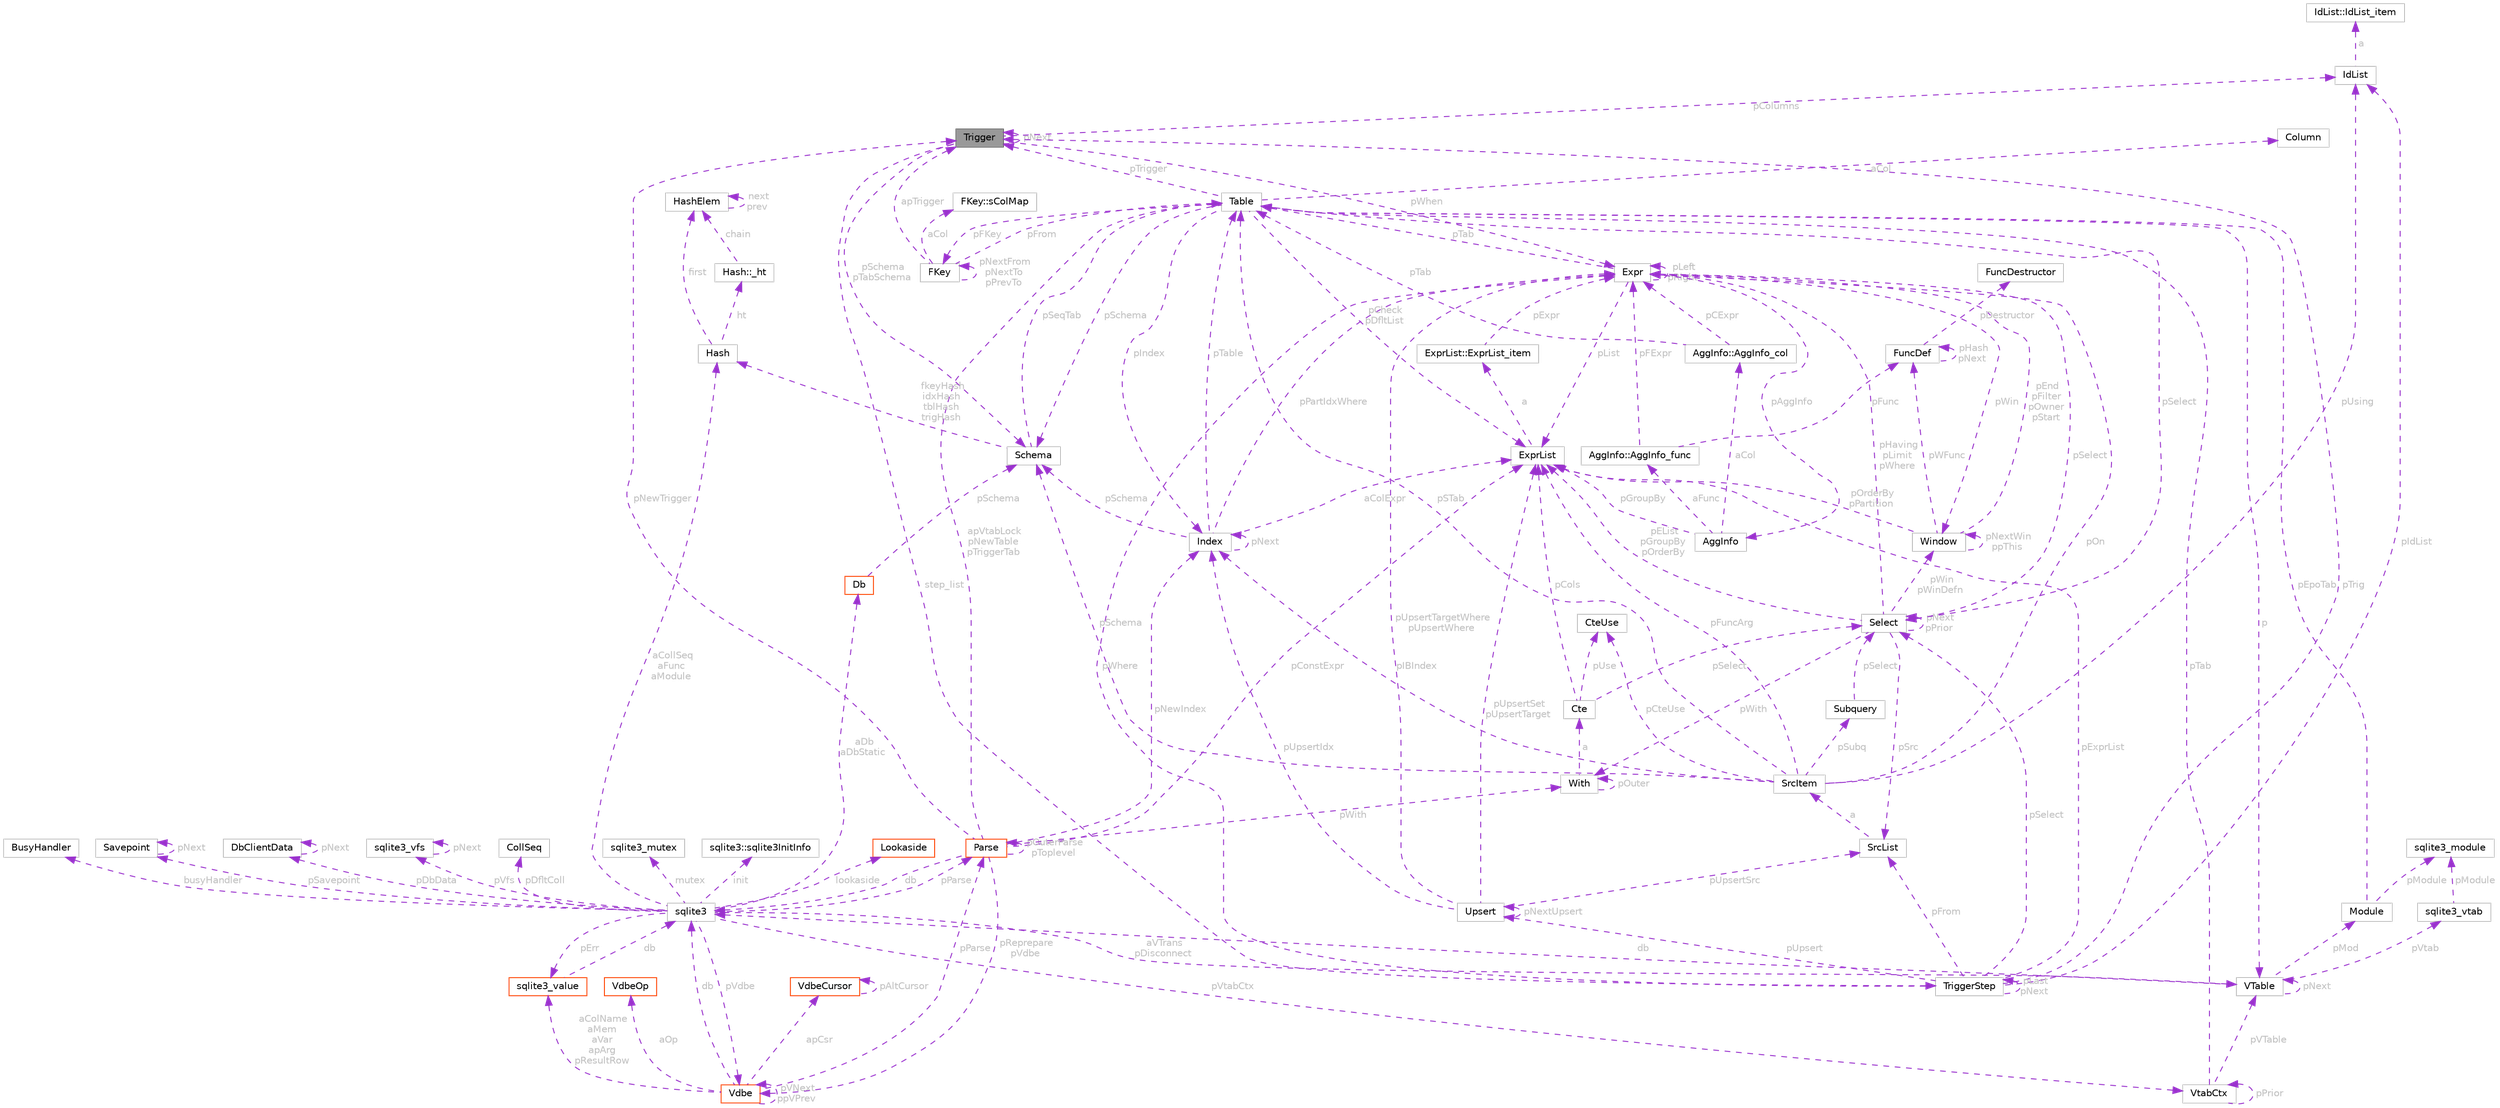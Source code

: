 digraph "Trigger"
{
 // LATEX_PDF_SIZE
  bgcolor="transparent";
  edge [fontname=Helvetica,fontsize=10,labelfontname=Helvetica,labelfontsize=10];
  node [fontname=Helvetica,fontsize=10,shape=box,height=0.2,width=0.4];
  Node1 [id="Node000001",label="Trigger",height=0.2,width=0.4,color="gray40", fillcolor="grey60", style="filled", fontcolor="black",tooltip=" "];
  Node2 -> Node1 [id="edge1_Node000001_Node000002",dir="back",color="darkorchid3",style="dashed",tooltip=" ",label=" pWhen",fontcolor="grey" ];
  Node2 [id="Node000002",label="Expr",height=0.2,width=0.4,color="grey75", fillcolor="white", style="filled",URL="$structExpr.html",tooltip=" "];
  Node2 -> Node2 [id="edge2_Node000002_Node000002",dir="back",color="darkorchid3",style="dashed",tooltip=" ",label=" pLeft\npRight",fontcolor="grey" ];
  Node3 -> Node2 [id="edge3_Node000002_Node000003",dir="back",color="darkorchid3",style="dashed",tooltip=" ",label=" pList",fontcolor="grey" ];
  Node3 [id="Node000003",label="ExprList",height=0.2,width=0.4,color="grey75", fillcolor="white", style="filled",URL="$structExprList.html",tooltip=" "];
  Node4 -> Node3 [id="edge4_Node000003_Node000004",dir="back",color="darkorchid3",style="dashed",tooltip=" ",label=" a",fontcolor="grey" ];
  Node4 [id="Node000004",label="ExprList::ExprList_item",height=0.2,width=0.4,color="grey75", fillcolor="white", style="filled",URL="$structExprList_1_1ExprList__item.html",tooltip=" "];
  Node2 -> Node4 [id="edge5_Node000004_Node000002",dir="back",color="darkorchid3",style="dashed",tooltip=" ",label=" pExpr",fontcolor="grey" ];
  Node5 -> Node2 [id="edge6_Node000002_Node000005",dir="back",color="darkorchid3",style="dashed",tooltip=" ",label=" pSelect",fontcolor="grey" ];
  Node5 [id="Node000005",label="Select",height=0.2,width=0.4,color="grey75", fillcolor="white", style="filled",URL="$structSelect.html",tooltip=" "];
  Node3 -> Node5 [id="edge7_Node000005_Node000003",dir="back",color="darkorchid3",style="dashed",tooltip=" ",label=" pEList\npGroupBy\npOrderBy",fontcolor="grey" ];
  Node6 -> Node5 [id="edge8_Node000005_Node000006",dir="back",color="darkorchid3",style="dashed",tooltip=" ",label=" pSrc",fontcolor="grey" ];
  Node6 [id="Node000006",label="SrcList",height=0.2,width=0.4,color="grey75", fillcolor="white", style="filled",URL="$structSrcList.html",tooltip=" "];
  Node7 -> Node6 [id="edge9_Node000006_Node000007",dir="back",color="darkorchid3",style="dashed",tooltip=" ",label=" a",fontcolor="grey" ];
  Node7 [id="Node000007",label="SrcItem",height=0.2,width=0.4,color="grey75", fillcolor="white", style="filled",URL="$structSrcItem.html",tooltip=" "];
  Node8 -> Node7 [id="edge10_Node000007_Node000008",dir="back",color="darkorchid3",style="dashed",tooltip=" ",label=" pSTab",fontcolor="grey" ];
  Node8 [id="Node000008",label="Table",height=0.2,width=0.4,color="grey75", fillcolor="white", style="filled",URL="$structTable.html",tooltip=" "];
  Node9 -> Node8 [id="edge11_Node000008_Node000009",dir="back",color="darkorchid3",style="dashed",tooltip=" ",label=" aCol",fontcolor="grey" ];
  Node9 [id="Node000009",label="Column",height=0.2,width=0.4,color="grey75", fillcolor="white", style="filled",URL="$structColumn.html",tooltip=" "];
  Node10 -> Node8 [id="edge12_Node000008_Node000010",dir="back",color="darkorchid3",style="dashed",tooltip=" ",label=" pIndex",fontcolor="grey" ];
  Node10 [id="Node000010",label="Index",height=0.2,width=0.4,color="grey75", fillcolor="white", style="filled",URL="$structIndex.html",tooltip=" "];
  Node8 -> Node10 [id="edge13_Node000010_Node000008",dir="back",color="darkorchid3",style="dashed",tooltip=" ",label=" pTable",fontcolor="grey" ];
  Node10 -> Node10 [id="edge14_Node000010_Node000010",dir="back",color="darkorchid3",style="dashed",tooltip=" ",label=" pNext",fontcolor="grey" ];
  Node11 -> Node10 [id="edge15_Node000010_Node000011",dir="back",color="darkorchid3",style="dashed",tooltip=" ",label=" pSchema",fontcolor="grey" ];
  Node11 [id="Node000011",label="Schema",height=0.2,width=0.4,color="grey75", fillcolor="white", style="filled",URL="$structSchema.html",tooltip=" "];
  Node12 -> Node11 [id="edge16_Node000011_Node000012",dir="back",color="darkorchid3",style="dashed",tooltip=" ",label=" fkeyHash\nidxHash\ntblHash\ntrigHash",fontcolor="grey" ];
  Node12 [id="Node000012",label="Hash",height=0.2,width=0.4,color="grey75", fillcolor="white", style="filled",URL="$structHash.html",tooltip=" "];
  Node13 -> Node12 [id="edge17_Node000012_Node000013",dir="back",color="darkorchid3",style="dashed",tooltip=" ",label=" first",fontcolor="grey" ];
  Node13 [id="Node000013",label="HashElem",height=0.2,width=0.4,color="grey75", fillcolor="white", style="filled",URL="$structHashElem.html",tooltip=" "];
  Node13 -> Node13 [id="edge18_Node000013_Node000013",dir="back",color="darkorchid3",style="dashed",tooltip=" ",label=" next\nprev",fontcolor="grey" ];
  Node14 -> Node12 [id="edge19_Node000012_Node000014",dir="back",color="darkorchid3",style="dashed",tooltip=" ",label=" ht",fontcolor="grey" ];
  Node14 [id="Node000014",label="Hash::_ht",height=0.2,width=0.4,color="grey75", fillcolor="white", style="filled",URL="$structHash_1_1__ht.html",tooltip=" "];
  Node13 -> Node14 [id="edge20_Node000014_Node000013",dir="back",color="darkorchid3",style="dashed",tooltip=" ",label=" chain",fontcolor="grey" ];
  Node8 -> Node11 [id="edge21_Node000011_Node000008",dir="back",color="darkorchid3",style="dashed",tooltip=" ",label=" pSeqTab",fontcolor="grey" ];
  Node2 -> Node10 [id="edge22_Node000010_Node000002",dir="back",color="darkorchid3",style="dashed",tooltip=" ",label=" pPartIdxWhere",fontcolor="grey" ];
  Node3 -> Node10 [id="edge23_Node000010_Node000003",dir="back",color="darkorchid3",style="dashed",tooltip=" ",label=" aColExpr",fontcolor="grey" ];
  Node3 -> Node8 [id="edge24_Node000008_Node000003",dir="back",color="darkorchid3",style="dashed",tooltip=" ",label=" pCheck\npDfltList",fontcolor="grey" ];
  Node15 -> Node8 [id="edge25_Node000008_Node000015",dir="back",color="darkorchid3",style="dashed",tooltip=" ",label=" pFKey",fontcolor="grey" ];
  Node15 [id="Node000015",label="FKey",height=0.2,width=0.4,color="grey75", fillcolor="white", style="filled",URL="$structFKey.html",tooltip=" "];
  Node8 -> Node15 [id="edge26_Node000015_Node000008",dir="back",color="darkorchid3",style="dashed",tooltip=" ",label=" pFrom",fontcolor="grey" ];
  Node15 -> Node15 [id="edge27_Node000015_Node000015",dir="back",color="darkorchid3",style="dashed",tooltip=" ",label=" pNextFrom\npNextTo\npPrevTo",fontcolor="grey" ];
  Node1 -> Node15 [id="edge28_Node000015_Node000001",dir="back",color="darkorchid3",style="dashed",tooltip=" ",label=" apTrigger",fontcolor="grey" ];
  Node16 -> Node15 [id="edge29_Node000015_Node000016",dir="back",color="darkorchid3",style="dashed",tooltip=" ",label=" aCol",fontcolor="grey" ];
  Node16 [id="Node000016",label="FKey::sColMap",height=0.2,width=0.4,color="grey75", fillcolor="white", style="filled",URL="$structFKey_1_1sColMap.html",tooltip=" "];
  Node5 -> Node8 [id="edge30_Node000008_Node000005",dir="back",color="darkorchid3",style="dashed",tooltip=" ",label=" pSelect",fontcolor="grey" ];
  Node17 -> Node8 [id="edge31_Node000008_Node000017",dir="back",color="darkorchid3",style="dashed",tooltip=" ",label=" p",fontcolor="grey" ];
  Node17 [id="Node000017",label="VTable",height=0.2,width=0.4,color="grey75", fillcolor="white", style="filled",URL="$structVTable.html",tooltip=" "];
  Node18 -> Node17 [id="edge32_Node000017_Node000018",dir="back",color="darkorchid3",style="dashed",tooltip=" ",label=" db",fontcolor="grey" ];
  Node18 [id="Node000018",label="sqlite3",height=0.2,width=0.4,color="grey75", fillcolor="white", style="filled",URL="$structsqlite3.html",tooltip=" "];
  Node19 -> Node18 [id="edge33_Node000018_Node000019",dir="back",color="darkorchid3",style="dashed",tooltip=" ",label=" pVfs",fontcolor="grey" ];
  Node19 [id="Node000019",label="sqlite3_vfs",height=0.2,width=0.4,color="grey75", fillcolor="white", style="filled",URL="$structsqlite3__vfs.html",tooltip=" "];
  Node19 -> Node19 [id="edge34_Node000019_Node000019",dir="back",color="darkorchid3",style="dashed",tooltip=" ",label=" pNext",fontcolor="grey" ];
  Node20 -> Node18 [id="edge35_Node000018_Node000020",dir="back",color="darkorchid3",style="dashed",tooltip=" ",label=" pVdbe",fontcolor="grey" ];
  Node20 [id="Node000020",label="Vdbe",height=0.2,width=0.4,color="orangered", fillcolor="white", style="filled",URL="$structVdbe.html",tooltip=" "];
  Node18 -> Node20 [id="edge36_Node000020_Node000018",dir="back",color="darkorchid3",style="dashed",tooltip=" ",label=" db",fontcolor="grey" ];
  Node20 -> Node20 [id="edge37_Node000020_Node000020",dir="back",color="darkorchid3",style="dashed",tooltip=" ",label=" pVNext\nppVPrev",fontcolor="grey" ];
  Node21 -> Node20 [id="edge38_Node000020_Node000021",dir="back",color="darkorchid3",style="dashed",tooltip=" ",label=" pParse",fontcolor="grey" ];
  Node21 [id="Node000021",label="Parse",height=0.2,width=0.4,color="orangered", fillcolor="white", style="filled",URL="$structParse.html",tooltip=" "];
  Node18 -> Node21 [id="edge39_Node000021_Node000018",dir="back",color="darkorchid3",style="dashed",tooltip=" ",label=" db",fontcolor="grey" ];
  Node20 -> Node21 [id="edge40_Node000021_Node000020",dir="back",color="darkorchid3",style="dashed",tooltip=" ",label=" pReprepare\npVdbe",fontcolor="grey" ];
  Node3 -> Node21 [id="edge41_Node000021_Node000003",dir="back",color="darkorchid3",style="dashed",tooltip=" ",label=" pConstExpr",fontcolor="grey" ];
  Node21 -> Node21 [id="edge42_Node000021_Node000021",dir="back",color="darkorchid3",style="dashed",tooltip=" ",label=" pOuterParse\npToplevel",fontcolor="grey" ];
  Node8 -> Node21 [id="edge43_Node000021_Node000008",dir="back",color="darkorchid3",style="dashed",tooltip=" ",label=" apVtabLock\npNewTable\npTriggerTab",fontcolor="grey" ];
  Node10 -> Node21 [id="edge44_Node000021_Node000010",dir="back",color="darkorchid3",style="dashed",tooltip=" ",label=" pNewIndex",fontcolor="grey" ];
  Node1 -> Node21 [id="edge45_Node000021_Node000001",dir="back",color="darkorchid3",style="dashed",tooltip=" ",label=" pNewTrigger",fontcolor="grey" ];
  Node44 -> Node21 [id="edge46_Node000021_Node000044",dir="back",color="darkorchid3",style="dashed",tooltip=" ",label=" pWith",fontcolor="grey" ];
  Node44 [id="Node000044",label="With",height=0.2,width=0.4,color="grey75", fillcolor="white", style="filled",URL="$structWith.html",tooltip=" "];
  Node44 -> Node44 [id="edge47_Node000044_Node000044",dir="back",color="darkorchid3",style="dashed",tooltip=" ",label=" pOuter",fontcolor="grey" ];
  Node45 -> Node44 [id="edge48_Node000044_Node000045",dir="back",color="darkorchid3",style="dashed",tooltip=" ",label=" a",fontcolor="grey" ];
  Node45 [id="Node000045",label="Cte",height=0.2,width=0.4,color="grey75", fillcolor="white", style="filled",URL="$structCte.html",tooltip=" "];
  Node3 -> Node45 [id="edge49_Node000045_Node000003",dir="back",color="darkorchid3",style="dashed",tooltip=" ",label=" pCols",fontcolor="grey" ];
  Node5 -> Node45 [id="edge50_Node000045_Node000005",dir="back",color="darkorchid3",style="dashed",tooltip=" ",label=" pSelect",fontcolor="grey" ];
  Node46 -> Node45 [id="edge51_Node000045_Node000046",dir="back",color="darkorchid3",style="dashed",tooltip=" ",label=" pUse",fontcolor="grey" ];
  Node46 [id="Node000046",label="CteUse",height=0.2,width=0.4,color="grey75", fillcolor="white", style="filled",URL="$structCteUse.html",tooltip=" "];
  Node32 -> Node20 [id="edge52_Node000020_Node000032",dir="back",color="darkorchid3",style="dashed",tooltip=" ",label=" aColName\naMem\naVar\napArg\npResultRow",fontcolor="grey" ];
  Node32 [id="Node000032",label="sqlite3_value",height=0.2,width=0.4,color="orangered", fillcolor="white", style="filled",URL="$structsqlite3__value.html",tooltip=" "];
  Node18 -> Node32 [id="edge53_Node000032_Node000018",dir="back",color="darkorchid3",style="dashed",tooltip=" ",label=" db",fontcolor="grey" ];
  Node48 -> Node20 [id="edge54_Node000020_Node000048",dir="back",color="darkorchid3",style="dashed",tooltip=" ",label=" apCsr",fontcolor="grey" ];
  Node48 [id="Node000048",label="VdbeCursor",height=0.2,width=0.4,color="orangered", fillcolor="white", style="filled",URL="$structVdbeCursor.html",tooltip=" "];
  Node48 -> Node48 [id="edge55_Node000048_Node000048",dir="back",color="darkorchid3",style="dashed",tooltip=" ",label=" pAltCursor",fontcolor="grey" ];
  Node27 -> Node20 [id="edge56_Node000020_Node000027",dir="back",color="darkorchid3",style="dashed",tooltip=" ",label=" aOp",fontcolor="grey" ];
  Node27 [id="Node000027",label="VdbeOp",height=0.2,width=0.4,color="orangered", fillcolor="white", style="filled",URL="$structVdbeOp.html",tooltip=" "];
  Node34 -> Node18 [id="edge57_Node000018_Node000034",dir="back",color="darkorchid3",style="dashed",tooltip=" ",label=" pDfltColl",fontcolor="grey" ];
  Node34 [id="Node000034",label="CollSeq",height=0.2,width=0.4,color="grey75", fillcolor="white", style="filled",URL="$structCollSeq.html",tooltip=" "];
  Node65 -> Node18 [id="edge58_Node000018_Node000065",dir="back",color="darkorchid3",style="dashed",tooltip=" ",label=" mutex",fontcolor="grey" ];
  Node65 [id="Node000065",label="sqlite3_mutex",height=0.2,width=0.4,color="grey75", fillcolor="white", style="filled",URL="$structsqlite3__mutex.html",tooltip=" "];
  Node83 -> Node18 [id="edge59_Node000018_Node000083",dir="back",color="darkorchid3",style="dashed",tooltip=" ",label=" aDb\naDbStatic",fontcolor="grey" ];
  Node83 [id="Node000083",label="Db",height=0.2,width=0.4,color="orangered", fillcolor="white", style="filled",URL="$structDb.html",tooltip=" "];
  Node11 -> Node83 [id="edge60_Node000083_Node000011",dir="back",color="darkorchid3",style="dashed",tooltip=" ",label=" pSchema",fontcolor="grey" ];
  Node84 -> Node18 [id="edge61_Node000018_Node000084",dir="back",color="darkorchid3",style="dashed",tooltip=" ",label=" init",fontcolor="grey" ];
  Node84 [id="Node000084",label="sqlite3::sqlite3InitInfo",height=0.2,width=0.4,color="grey75", fillcolor="white", style="filled",URL="$structsqlite3_1_1sqlite3InitInfo.html",tooltip=" "];
  Node21 -> Node18 [id="edge62_Node000018_Node000021",dir="back",color="darkorchid3",style="dashed",tooltip=" ",label=" pParse",fontcolor="grey" ];
  Node32 -> Node18 [id="edge63_Node000018_Node000032",dir="back",color="darkorchid3",style="dashed",tooltip=" ",label=" pErr",fontcolor="grey" ];
  Node85 -> Node18 [id="edge64_Node000018_Node000085",dir="back",color="darkorchid3",style="dashed",tooltip=" ",label=" lookaside",fontcolor="grey" ];
  Node85 [id="Node000085",label="Lookaside",height=0.2,width=0.4,color="orangered", fillcolor="white", style="filled",URL="$structLookaside.html",tooltip=" "];
  Node12 -> Node18 [id="edge65_Node000018_Node000012",dir="back",color="darkorchid3",style="dashed",tooltip=" ",label=" aCollSeq\naFunc\naModule",fontcolor="grey" ];
  Node87 -> Node18 [id="edge66_Node000018_Node000087",dir="back",color="darkorchid3",style="dashed",tooltip=" ",label=" pVtabCtx",fontcolor="grey" ];
  Node87 [id="Node000087",label="VtabCtx",height=0.2,width=0.4,color="grey75", fillcolor="white", style="filled",URL="$structVtabCtx.html",tooltip=" "];
  Node17 -> Node87 [id="edge67_Node000087_Node000017",dir="back",color="darkorchid3",style="dashed",tooltip=" ",label=" pVTable",fontcolor="grey" ];
  Node8 -> Node87 [id="edge68_Node000087_Node000008",dir="back",color="darkorchid3",style="dashed",tooltip=" ",label=" pTab",fontcolor="grey" ];
  Node87 -> Node87 [id="edge69_Node000087_Node000087",dir="back",color="darkorchid3",style="dashed",tooltip=" ",label=" pPrior",fontcolor="grey" ];
  Node17 -> Node18 [id="edge70_Node000018_Node000017",dir="back",color="darkorchid3",style="dashed",tooltip=" ",label=" aVTrans\npDisconnect",fontcolor="grey" ];
  Node88 -> Node18 [id="edge71_Node000018_Node000088",dir="back",color="darkorchid3",style="dashed",tooltip=" ",label=" busyHandler",fontcolor="grey" ];
  Node88 [id="Node000088",label="BusyHandler",height=0.2,width=0.4,color="grey75", fillcolor="white", style="filled",URL="$structBusyHandler.html",tooltip=" "];
  Node89 -> Node18 [id="edge72_Node000018_Node000089",dir="back",color="darkorchid3",style="dashed",tooltip=" ",label=" pSavepoint",fontcolor="grey" ];
  Node89 [id="Node000089",label="Savepoint",height=0.2,width=0.4,color="grey75", fillcolor="white", style="filled",URL="$structSavepoint.html",tooltip=" "];
  Node89 -> Node89 [id="edge73_Node000089_Node000089",dir="back",color="darkorchid3",style="dashed",tooltip=" ",label=" pNext",fontcolor="grey" ];
  Node90 -> Node18 [id="edge74_Node000018_Node000090",dir="back",color="darkorchid3",style="dashed",tooltip=" ",label=" pDbData",fontcolor="grey" ];
  Node90 [id="Node000090",label="DbClientData",height=0.2,width=0.4,color="grey75", fillcolor="white", style="filled",URL="$structDbClientData.html",tooltip=" "];
  Node90 -> Node90 [id="edge75_Node000090_Node000090",dir="back",color="darkorchid3",style="dashed",tooltip=" ",label=" pNext",fontcolor="grey" ];
  Node91 -> Node17 [id="edge76_Node000017_Node000091",dir="back",color="darkorchid3",style="dashed",tooltip=" ",label=" pMod",fontcolor="grey" ];
  Node91 [id="Node000091",label="Module",height=0.2,width=0.4,color="grey75", fillcolor="white", style="filled",URL="$structModule.html",tooltip=" "];
  Node69 -> Node91 [id="edge77_Node000091_Node000069",dir="back",color="darkorchid3",style="dashed",tooltip=" ",label=" pModule",fontcolor="grey" ];
  Node69 [id="Node000069",label="sqlite3_module",height=0.2,width=0.4,color="grey75", fillcolor="white", style="filled",URL="$structsqlite3__module.html",tooltip=" "];
  Node8 -> Node91 [id="edge78_Node000091_Node000008",dir="back",color="darkorchid3",style="dashed",tooltip=" ",label=" pEpoTab",fontcolor="grey" ];
  Node68 -> Node17 [id="edge79_Node000017_Node000068",dir="back",color="darkorchid3",style="dashed",tooltip=" ",label=" pVtab",fontcolor="grey" ];
  Node68 [id="Node000068",label="sqlite3_vtab",height=0.2,width=0.4,color="grey75", fillcolor="white", style="filled",URL="$structsqlite3__vtab.html",tooltip=" "];
  Node69 -> Node68 [id="edge80_Node000068_Node000069",dir="back",color="darkorchid3",style="dashed",tooltip=" ",label=" pModule",fontcolor="grey" ];
  Node17 -> Node17 [id="edge81_Node000017_Node000017",dir="back",color="darkorchid3",style="dashed",tooltip=" ",label=" pNext",fontcolor="grey" ];
  Node1 -> Node8 [id="edge82_Node000008_Node000001",dir="back",color="darkorchid3",style="dashed",tooltip=" ",label=" pTrigger",fontcolor="grey" ];
  Node11 -> Node8 [id="edge83_Node000008_Node000011",dir="back",color="darkorchid3",style="dashed",tooltip=" ",label=" pSchema",fontcolor="grey" ];
  Node3 -> Node7 [id="edge84_Node000007_Node000003",dir="back",color="darkorchid3",style="dashed",tooltip=" ",label=" pFuncArg",fontcolor="grey" ];
  Node10 -> Node7 [id="edge85_Node000007_Node000010",dir="back",color="darkorchid3",style="dashed",tooltip=" ",label=" pIBIndex",fontcolor="grey" ];
  Node46 -> Node7 [id="edge86_Node000007_Node000046",dir="back",color="darkorchid3",style="dashed",tooltip=" ",label=" pCteUse",fontcolor="grey" ];
  Node2 -> Node7 [id="edge87_Node000007_Node000002",dir="back",color="darkorchid3",style="dashed",tooltip=" ",label=" pOn",fontcolor="grey" ];
  Node41 -> Node7 [id="edge88_Node000007_Node000041",dir="back",color="darkorchid3",style="dashed",tooltip=" ",label=" pUsing",fontcolor="grey" ];
  Node41 [id="Node000041",label="IdList",height=0.2,width=0.4,color="grey75", fillcolor="white", style="filled",URL="$structIdList.html",tooltip=" "];
  Node42 -> Node41 [id="edge89_Node000041_Node000042",dir="back",color="darkorchid3",style="dashed",tooltip=" ",label=" a",fontcolor="grey" ];
  Node42 [id="Node000042",label="IdList::IdList_item",height=0.2,width=0.4,color="grey75", fillcolor="white", style="filled",URL="$structIdList_1_1IdList__item.html",tooltip=" "];
  Node11 -> Node7 [id="edge90_Node000007_Node000011",dir="back",color="darkorchid3",style="dashed",tooltip=" ",label=" pSchema",fontcolor="grey" ];
  Node92 -> Node7 [id="edge91_Node000007_Node000092",dir="back",color="darkorchid3",style="dashed",tooltip=" ",label=" pSubq",fontcolor="grey" ];
  Node92 [id="Node000092",label="Subquery",height=0.2,width=0.4,color="grey75", fillcolor="white", style="filled",URL="$structSubquery.html",tooltip=" "];
  Node5 -> Node92 [id="edge92_Node000092_Node000005",dir="back",color="darkorchid3",style="dashed",tooltip=" ",label=" pSelect",fontcolor="grey" ];
  Node2 -> Node5 [id="edge93_Node000005_Node000002",dir="back",color="darkorchid3",style="dashed",tooltip=" ",label=" pHaving\npLimit\npWhere",fontcolor="grey" ];
  Node5 -> Node5 [id="edge94_Node000005_Node000005",dir="back",color="darkorchid3",style="dashed",tooltip=" ",label=" pNext\npPrior",fontcolor="grey" ];
  Node44 -> Node5 [id="edge95_Node000005_Node000044",dir="back",color="darkorchid3",style="dashed",tooltip=" ",label=" pWith",fontcolor="grey" ];
  Node93 -> Node5 [id="edge96_Node000005_Node000093",dir="back",color="darkorchid3",style="dashed",tooltip=" ",label=" pWin\npWinDefn",fontcolor="grey" ];
  Node93 [id="Node000093",label="Window",height=0.2,width=0.4,color="grey75", fillcolor="white", style="filled",URL="$structWindow.html",tooltip=" "];
  Node3 -> Node93 [id="edge97_Node000093_Node000003",dir="back",color="darkorchid3",style="dashed",tooltip=" ",label=" pOrderBy\npPartition",fontcolor="grey" ];
  Node2 -> Node93 [id="edge98_Node000093_Node000002",dir="back",color="darkorchid3",style="dashed",tooltip=" ",label=" pEnd\npFilter\npOwner\npStart",fontcolor="grey" ];
  Node93 -> Node93 [id="edge99_Node000093_Node000093",dir="back",color="darkorchid3",style="dashed",tooltip=" ",label=" pNextWin\nppThis",fontcolor="grey" ];
  Node29 -> Node93 [id="edge100_Node000093_Node000029",dir="back",color="darkorchid3",style="dashed",tooltip=" ",label=" pWFunc",fontcolor="grey" ];
  Node29 [id="Node000029",label="FuncDef",height=0.2,width=0.4,color="grey75", fillcolor="white", style="filled",URL="$structFuncDef.html",tooltip=" "];
  Node29 -> Node29 [id="edge101_Node000029_Node000029",dir="back",color="darkorchid3",style="dashed",tooltip=" ",label=" pHash\npNext",fontcolor="grey" ];
  Node30 -> Node29 [id="edge102_Node000029_Node000030",dir="back",color="darkorchid3",style="dashed",tooltip=" ",label=" pDestructor",fontcolor="grey" ];
  Node30 [id="Node000030",label="FuncDestructor",height=0.2,width=0.4,color="grey75", fillcolor="white", style="filled",URL="$structFuncDestructor.html",tooltip=" "];
  Node94 -> Node2 [id="edge103_Node000002_Node000094",dir="back",color="darkorchid3",style="dashed",tooltip=" ",label=" pAggInfo",fontcolor="grey" ];
  Node94 [id="Node000094",label="AggInfo",height=0.2,width=0.4,color="grey75", fillcolor="white", style="filled",URL="$structAggInfo.html",tooltip=" "];
  Node3 -> Node94 [id="edge104_Node000094_Node000003",dir="back",color="darkorchid3",style="dashed",tooltip=" ",label=" pGroupBy",fontcolor="grey" ];
  Node95 -> Node94 [id="edge105_Node000094_Node000095",dir="back",color="darkorchid3",style="dashed",tooltip=" ",label=" aCol",fontcolor="grey" ];
  Node95 [id="Node000095",label="AggInfo::AggInfo_col",height=0.2,width=0.4,color="grey75", fillcolor="white", style="filled",URL="$structAggInfo_1_1AggInfo__col.html",tooltip=" "];
  Node8 -> Node95 [id="edge106_Node000095_Node000008",dir="back",color="darkorchid3",style="dashed",tooltip=" ",label=" pTab",fontcolor="grey" ];
  Node2 -> Node95 [id="edge107_Node000095_Node000002",dir="back",color="darkorchid3",style="dashed",tooltip=" ",label=" pCExpr",fontcolor="grey" ];
  Node96 -> Node94 [id="edge108_Node000094_Node000096",dir="back",color="darkorchid3",style="dashed",tooltip=" ",label=" aFunc",fontcolor="grey" ];
  Node96 [id="Node000096",label="AggInfo::AggInfo_func",height=0.2,width=0.4,color="grey75", fillcolor="white", style="filled",URL="$structAggInfo_1_1AggInfo__func.html",tooltip=" "];
  Node2 -> Node96 [id="edge109_Node000096_Node000002",dir="back",color="darkorchid3",style="dashed",tooltip=" ",label=" pFExpr",fontcolor="grey" ];
  Node29 -> Node96 [id="edge110_Node000096_Node000029",dir="back",color="darkorchid3",style="dashed",tooltip=" ",label=" pFunc",fontcolor="grey" ];
  Node8 -> Node2 [id="edge111_Node000002_Node000008",dir="back",color="darkorchid3",style="dashed",tooltip=" ",label=" pTab",fontcolor="grey" ];
  Node93 -> Node2 [id="edge112_Node000002_Node000093",dir="back",color="darkorchid3",style="dashed",tooltip=" ",label=" pWin",fontcolor="grey" ];
  Node41 -> Node1 [id="edge113_Node000001_Node000041",dir="back",color="darkorchid3",style="dashed",tooltip=" ",label=" pColumns",fontcolor="grey" ];
  Node11 -> Node1 [id="edge114_Node000001_Node000011",dir="back",color="darkorchid3",style="dashed",tooltip=" ",label=" pSchema\npTabSchema",fontcolor="grey" ];
  Node40 -> Node1 [id="edge115_Node000001_Node000040",dir="back",color="darkorchid3",style="dashed",tooltip=" ",label=" step_list",fontcolor="grey" ];
  Node40 [id="Node000040",label="TriggerStep",height=0.2,width=0.4,color="grey75", fillcolor="white", style="filled",URL="$structTriggerStep.html",tooltip=" "];
  Node1 -> Node40 [id="edge116_Node000040_Node000001",dir="back",color="darkorchid3",style="dashed",tooltip=" ",label=" pTrig",fontcolor="grey" ];
  Node5 -> Node40 [id="edge117_Node000040_Node000005",dir="back",color="darkorchid3",style="dashed",tooltip=" ",label=" pSelect",fontcolor="grey" ];
  Node6 -> Node40 [id="edge118_Node000040_Node000006",dir="back",color="darkorchid3",style="dashed",tooltip=" ",label=" pFrom",fontcolor="grey" ];
  Node2 -> Node40 [id="edge119_Node000040_Node000002",dir="back",color="darkorchid3",style="dashed",tooltip=" ",label=" pWhere",fontcolor="grey" ];
  Node3 -> Node40 [id="edge120_Node000040_Node000003",dir="back",color="darkorchid3",style="dashed",tooltip=" ",label=" pExprList",fontcolor="grey" ];
  Node41 -> Node40 [id="edge121_Node000040_Node000041",dir="back",color="darkorchid3",style="dashed",tooltip=" ",label=" pIdList",fontcolor="grey" ];
  Node43 -> Node40 [id="edge122_Node000040_Node000043",dir="back",color="darkorchid3",style="dashed",tooltip=" ",label=" pUpsert",fontcolor="grey" ];
  Node43 [id="Node000043",label="Upsert",height=0.2,width=0.4,color="grey75", fillcolor="white", style="filled",URL="$structUpsert.html",tooltip=" "];
  Node3 -> Node43 [id="edge123_Node000043_Node000003",dir="back",color="darkorchid3",style="dashed",tooltip=" ",label=" pUpsertSet\npUpsertTarget",fontcolor="grey" ];
  Node2 -> Node43 [id="edge124_Node000043_Node000002",dir="back",color="darkorchid3",style="dashed",tooltip=" ",label=" pUpsertTargetWhere\npUpsertWhere",fontcolor="grey" ];
  Node43 -> Node43 [id="edge125_Node000043_Node000043",dir="back",color="darkorchid3",style="dashed",tooltip=" ",label=" pNextUpsert",fontcolor="grey" ];
  Node10 -> Node43 [id="edge126_Node000043_Node000010",dir="back",color="darkorchid3",style="dashed",tooltip=" ",label=" pUpsertIdx",fontcolor="grey" ];
  Node6 -> Node43 [id="edge127_Node000043_Node000006",dir="back",color="darkorchid3",style="dashed",tooltip=" ",label=" pUpsertSrc",fontcolor="grey" ];
  Node40 -> Node40 [id="edge128_Node000040_Node000040",dir="back",color="darkorchid3",style="dashed",tooltip=" ",label=" pLast\npNext",fontcolor="grey" ];
  Node1 -> Node1 [id="edge129_Node000001_Node000001",dir="back",color="darkorchid3",style="dashed",tooltip=" ",label=" pNext",fontcolor="grey" ];
}
